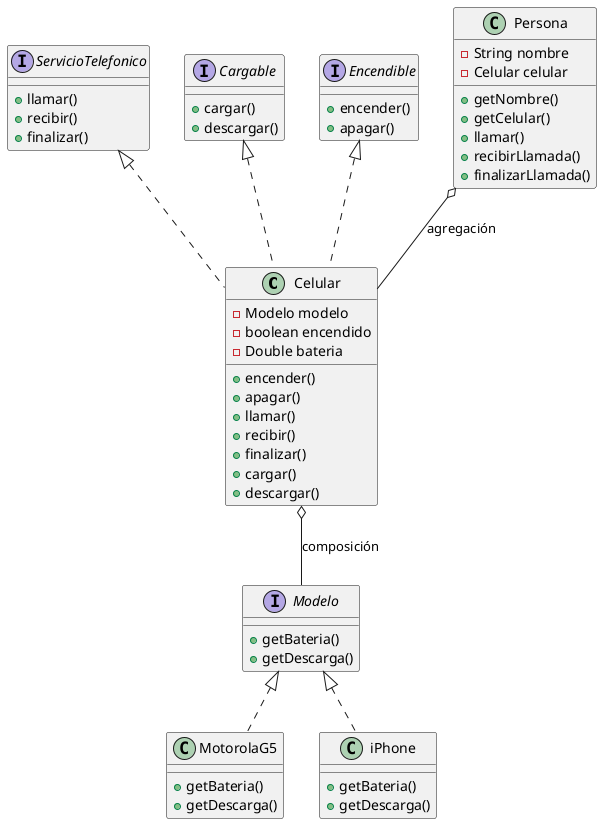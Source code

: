 @startuml
class Celular implements ServicioTelefonico, Cargable, Encendible {
    - Modelo modelo
    - boolean encendido
    - Double bateria

    + encender()
    + apagar()
    + llamar()
    + recibir()
    + finalizar()
    + cargar()
    + descargar()
}

interface Modelo {
    + getBateria()
    + getDescarga()
}

class MotorolaG5 implements Modelo {
    + getBateria()
    + getDescarga()
}

class iPhone implements Modelo {
    + getBateria()
    + getDescarga()
}



interface ServicioTelefonico {
    + llamar()
    + recibir()
    + finalizar()
}

interface Cargable {
    + cargar()
    + descargar()
}

interface Encendible {
    + encender()
    + apagar()
}

class Persona {
    - String nombre
    - Celular celular

    + getNombre()
    + getCelular()
    + llamar()
    + recibirLlamada()
    + finalizarLlamada()
}


' relaciones
Celular o-- Modelo : composición

' Modelo <|-- MotorolaG5
' Modelo <|-- iPhone

Persona o-- Celular : agregación
@enduml